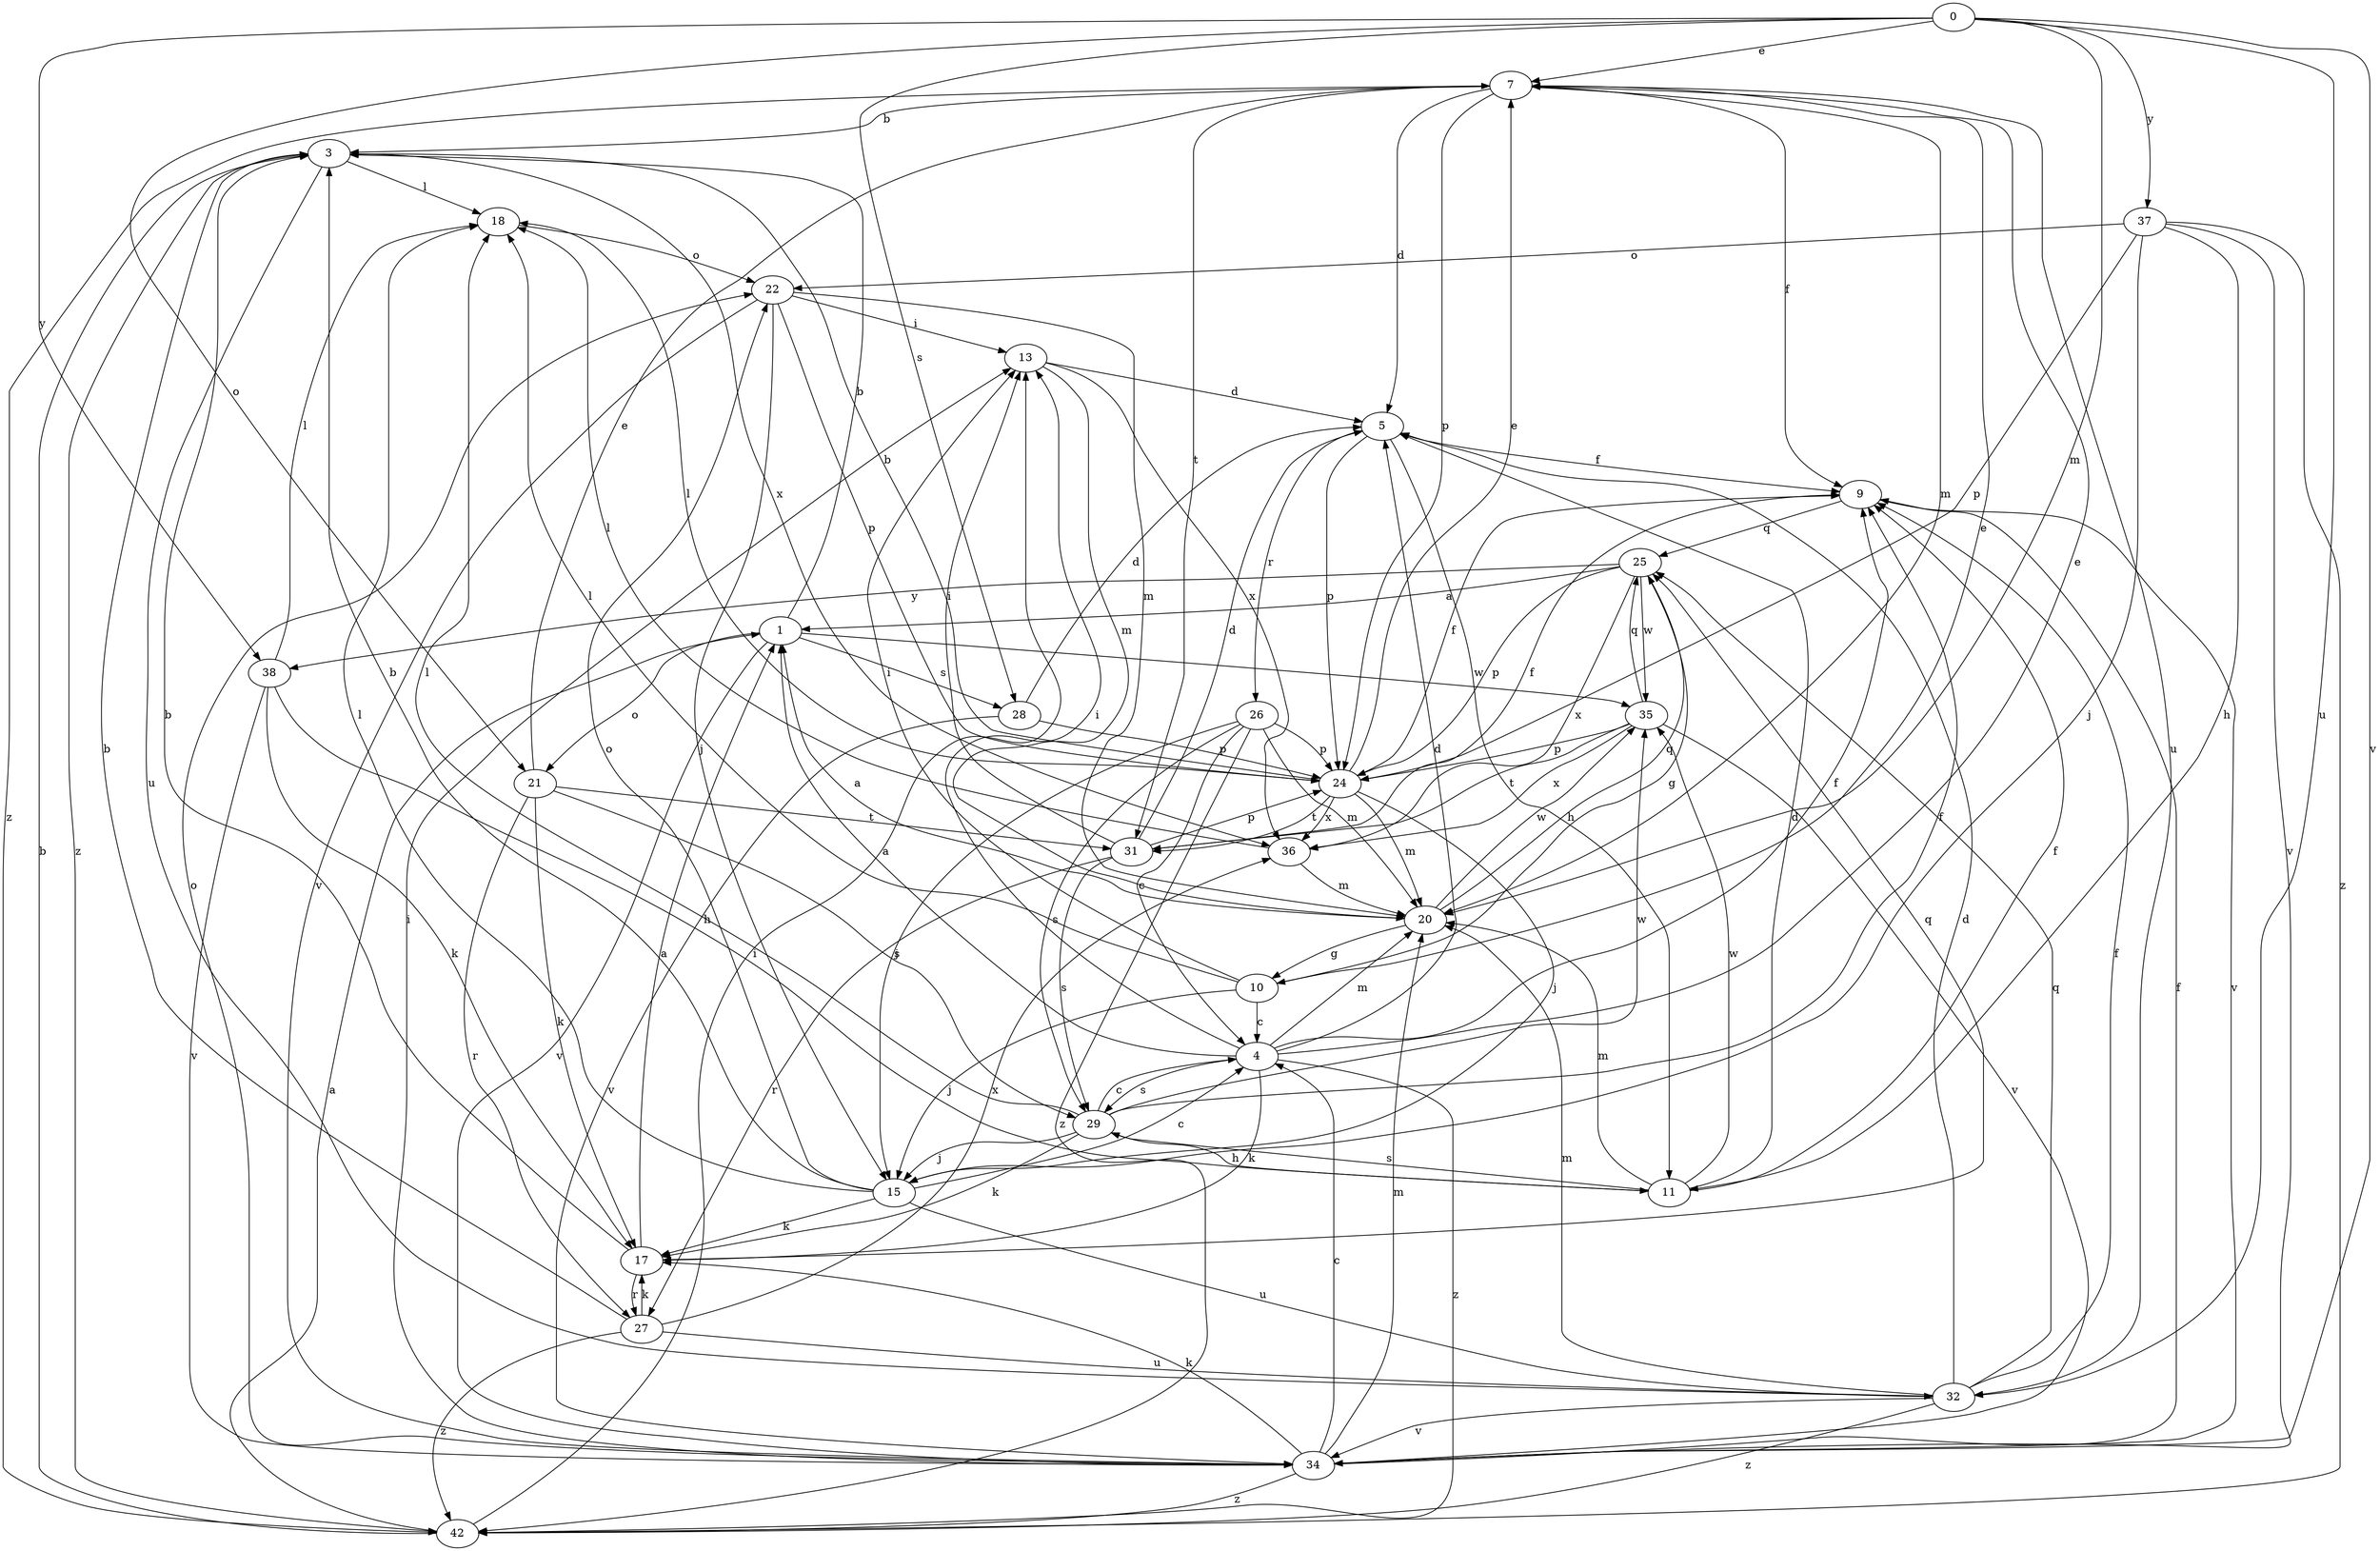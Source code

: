 strict digraph  {
0;
1;
3;
4;
5;
7;
9;
10;
11;
13;
15;
17;
18;
20;
21;
22;
24;
25;
26;
27;
28;
29;
31;
32;
34;
35;
36;
37;
38;
42;
0 -> 7  [label=e];
0 -> 20  [label=m];
0 -> 21  [label=o];
0 -> 28  [label=s];
0 -> 32  [label=u];
0 -> 34  [label=v];
0 -> 37  [label=y];
0 -> 38  [label=y];
1 -> 3  [label=b];
1 -> 21  [label=o];
1 -> 28  [label=s];
1 -> 34  [label=v];
1 -> 35  [label=w];
3 -> 18  [label=l];
3 -> 32  [label=u];
3 -> 36  [label=x];
3 -> 42  [label=z];
4 -> 1  [label=a];
4 -> 5  [label=d];
4 -> 7  [label=e];
4 -> 9  [label=f];
4 -> 13  [label=i];
4 -> 17  [label=k];
4 -> 20  [label=m];
4 -> 29  [label=s];
4 -> 42  [label=z];
5 -> 9  [label=f];
5 -> 11  [label=h];
5 -> 24  [label=p];
5 -> 26  [label=r];
7 -> 3  [label=b];
7 -> 5  [label=d];
7 -> 9  [label=f];
7 -> 20  [label=m];
7 -> 24  [label=p];
7 -> 31  [label=t];
7 -> 32  [label=u];
7 -> 42  [label=z];
9 -> 25  [label=q];
9 -> 34  [label=v];
10 -> 4  [label=c];
10 -> 7  [label=e];
10 -> 13  [label=i];
10 -> 15  [label=j];
10 -> 18  [label=l];
11 -> 5  [label=d];
11 -> 9  [label=f];
11 -> 20  [label=m];
11 -> 29  [label=s];
11 -> 35  [label=w];
13 -> 5  [label=d];
13 -> 20  [label=m];
13 -> 36  [label=x];
15 -> 3  [label=b];
15 -> 4  [label=c];
15 -> 17  [label=k];
15 -> 18  [label=l];
15 -> 22  [label=o];
15 -> 32  [label=u];
17 -> 1  [label=a];
17 -> 3  [label=b];
17 -> 25  [label=q];
17 -> 27  [label=r];
18 -> 22  [label=o];
20 -> 1  [label=a];
20 -> 10  [label=g];
20 -> 25  [label=q];
20 -> 35  [label=w];
21 -> 7  [label=e];
21 -> 17  [label=k];
21 -> 27  [label=r];
21 -> 29  [label=s];
21 -> 31  [label=t];
22 -> 13  [label=i];
22 -> 15  [label=j];
22 -> 20  [label=m];
22 -> 24  [label=p];
22 -> 34  [label=v];
24 -> 3  [label=b];
24 -> 7  [label=e];
24 -> 9  [label=f];
24 -> 15  [label=j];
24 -> 18  [label=l];
24 -> 20  [label=m];
24 -> 31  [label=t];
24 -> 36  [label=x];
25 -> 1  [label=a];
25 -> 10  [label=g];
25 -> 24  [label=p];
25 -> 35  [label=w];
25 -> 36  [label=x];
25 -> 38  [label=y];
26 -> 4  [label=c];
26 -> 15  [label=j];
26 -> 20  [label=m];
26 -> 24  [label=p];
26 -> 29  [label=s];
26 -> 42  [label=z];
27 -> 3  [label=b];
27 -> 17  [label=k];
27 -> 32  [label=u];
27 -> 36  [label=x];
27 -> 42  [label=z];
28 -> 5  [label=d];
28 -> 24  [label=p];
28 -> 34  [label=v];
29 -> 4  [label=c];
29 -> 9  [label=f];
29 -> 11  [label=h];
29 -> 15  [label=j];
29 -> 17  [label=k];
29 -> 18  [label=l];
29 -> 35  [label=w];
31 -> 5  [label=d];
31 -> 9  [label=f];
31 -> 13  [label=i];
31 -> 24  [label=p];
31 -> 27  [label=r];
31 -> 29  [label=s];
32 -> 5  [label=d];
32 -> 9  [label=f];
32 -> 20  [label=m];
32 -> 25  [label=q];
32 -> 34  [label=v];
32 -> 42  [label=z];
34 -> 4  [label=c];
34 -> 9  [label=f];
34 -> 13  [label=i];
34 -> 17  [label=k];
34 -> 20  [label=m];
34 -> 22  [label=o];
34 -> 42  [label=z];
35 -> 24  [label=p];
35 -> 25  [label=q];
35 -> 31  [label=t];
35 -> 34  [label=v];
35 -> 36  [label=x];
36 -> 18  [label=l];
36 -> 20  [label=m];
37 -> 11  [label=h];
37 -> 15  [label=j];
37 -> 22  [label=o];
37 -> 24  [label=p];
37 -> 34  [label=v];
37 -> 42  [label=z];
38 -> 11  [label=h];
38 -> 17  [label=k];
38 -> 18  [label=l];
38 -> 34  [label=v];
42 -> 1  [label=a];
42 -> 3  [label=b];
42 -> 13  [label=i];
}
